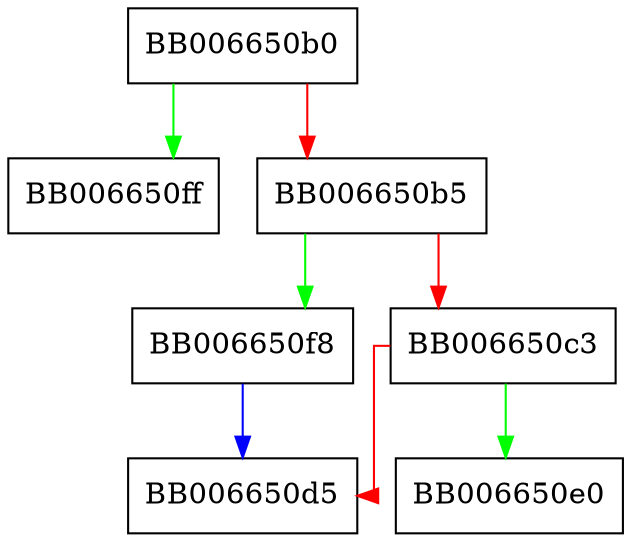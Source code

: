 digraph OTHERNAME_cmp {
  node [shape="box"];
  graph [splines=ortho];
  BB006650b0 -> BB006650ff [color="green"];
  BB006650b0 -> BB006650b5 [color="red"];
  BB006650b5 -> BB006650f8 [color="green"];
  BB006650b5 -> BB006650c3 [color="red"];
  BB006650c3 -> BB006650e0 [color="green"];
  BB006650c3 -> BB006650d5 [color="red"];
  BB006650f8 -> BB006650d5 [color="blue"];
}